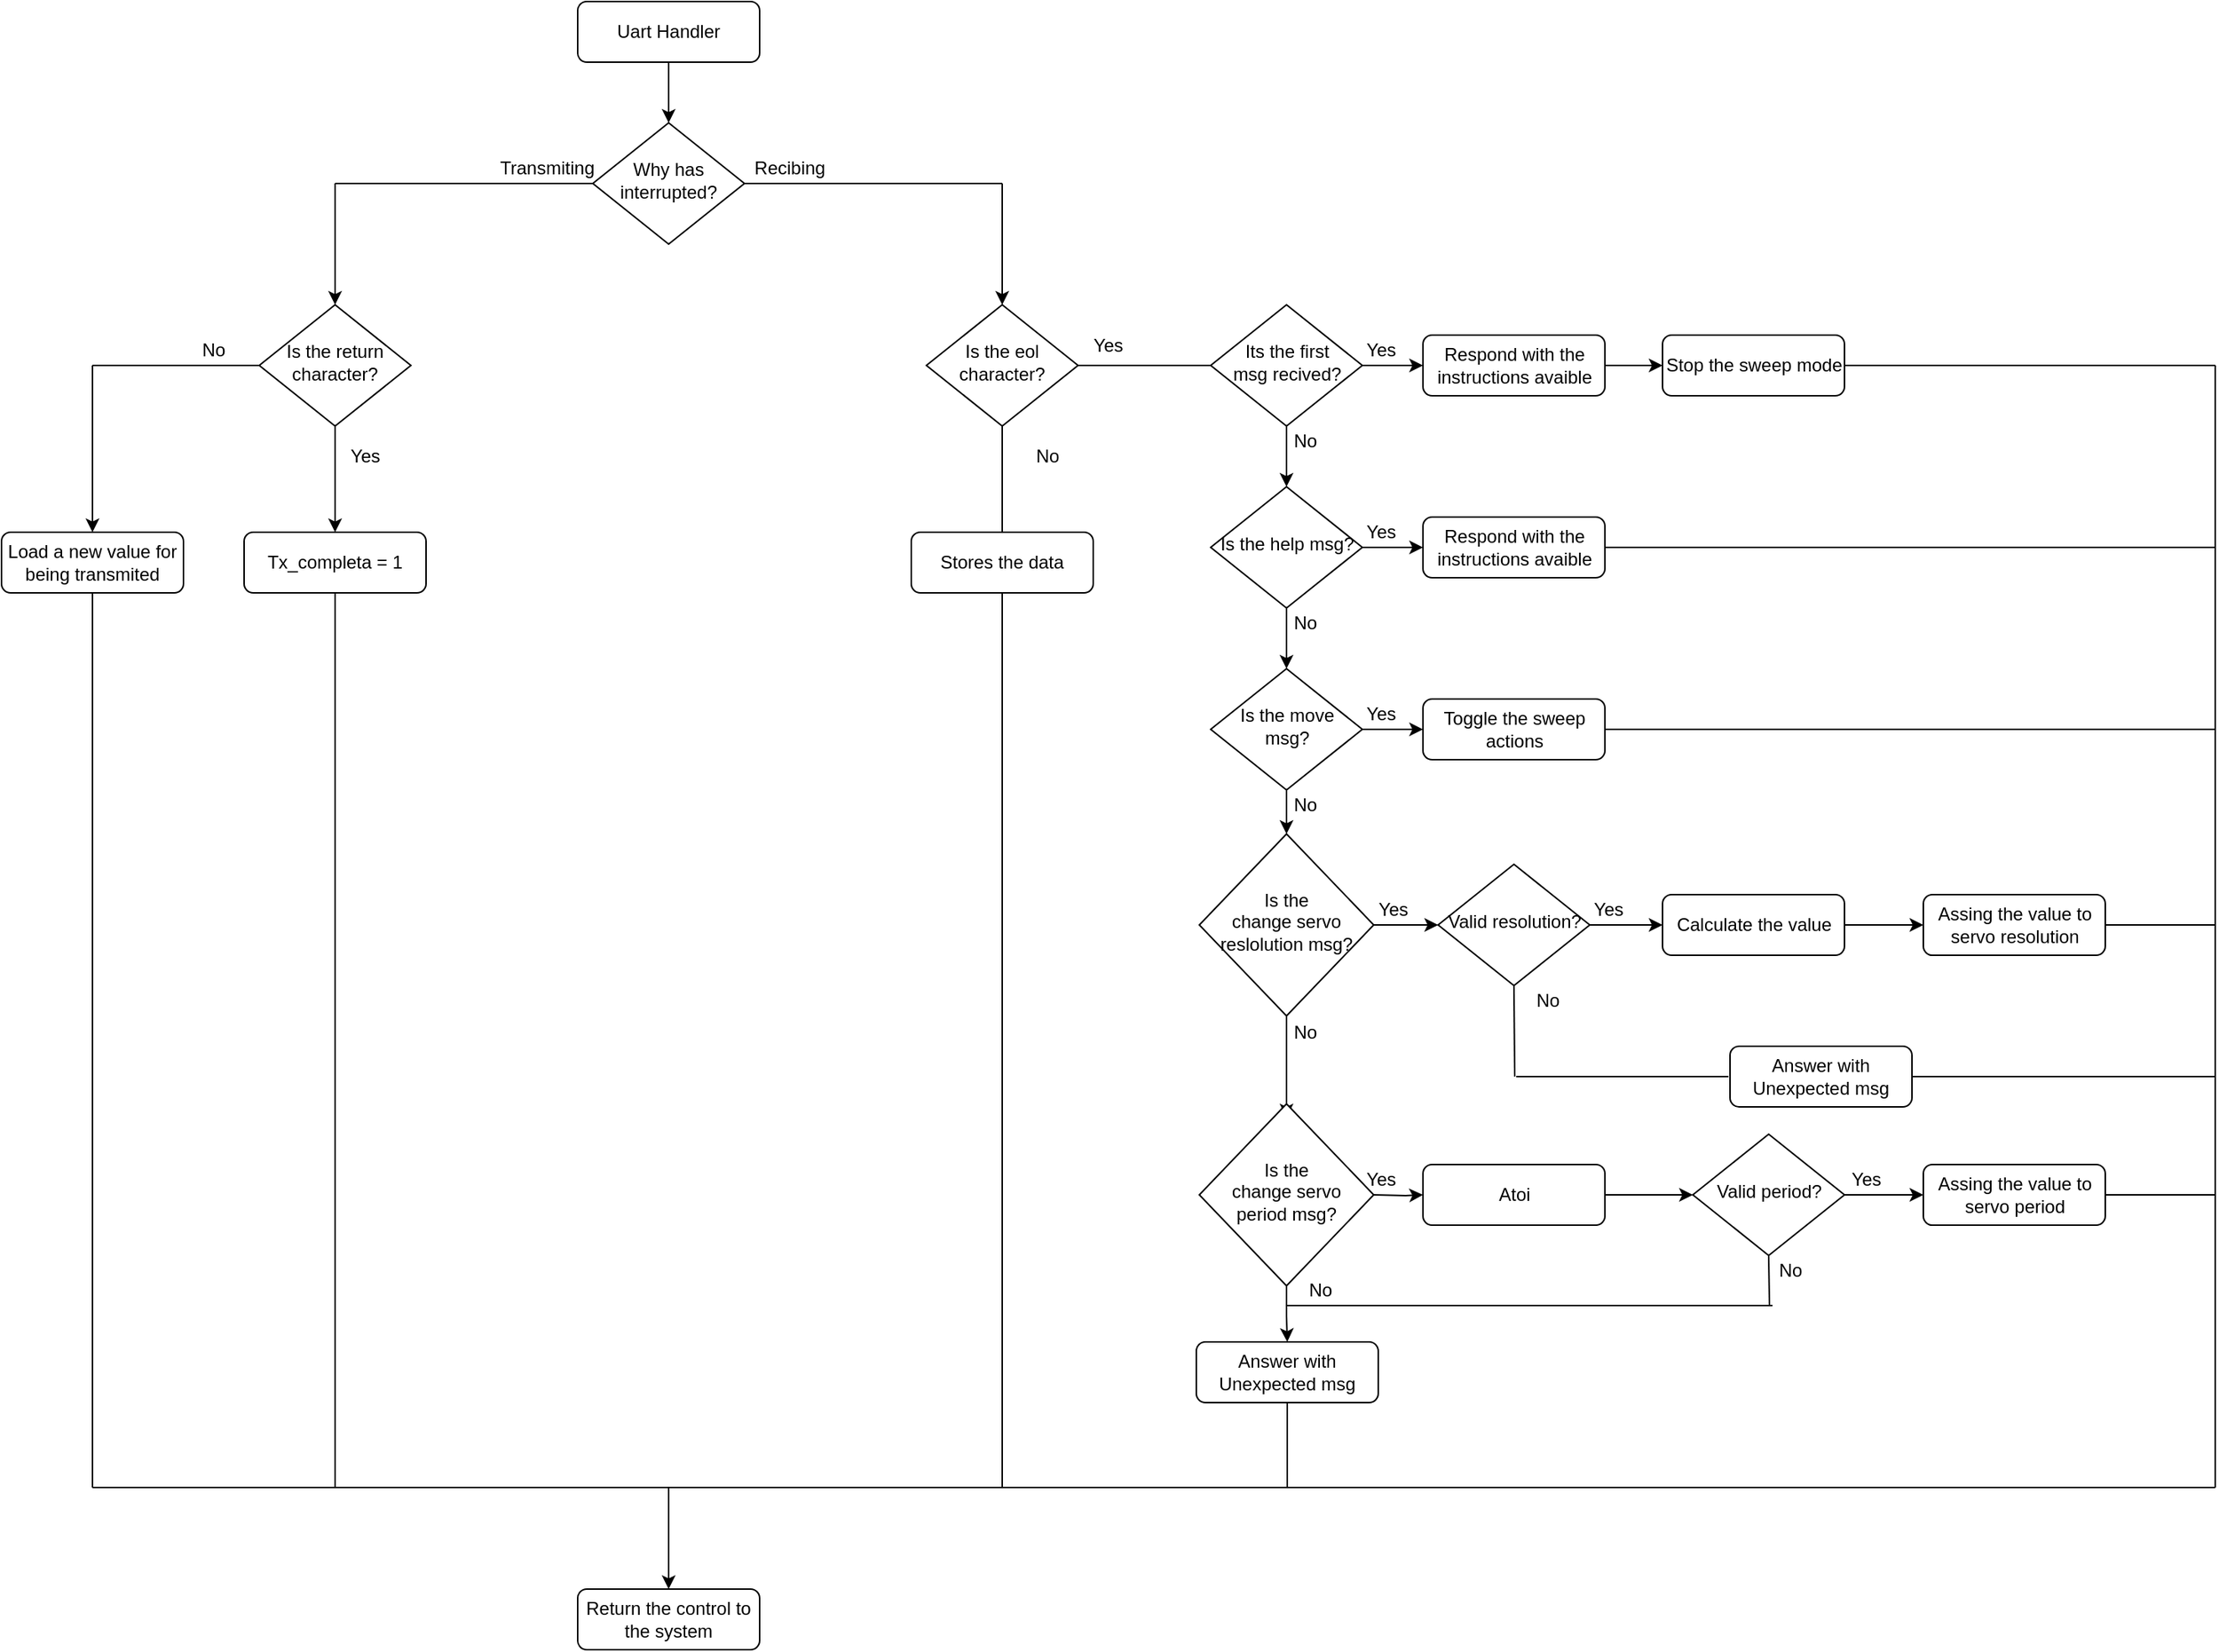 <mxfile version="14.2.4" type="device"><diagram id="C5RBs43oDa-KdzZeNtuy" name="Page-1"><mxGraphModel dx="813" dy="414" grid="1" gridSize="10" guides="1" tooltips="1" connect="1" arrows="1" fold="1" page="1" pageScale="1" pageWidth="2336" pageHeight="1654" math="0" shadow="0"><root><mxCell id="WIyWlLk6GJQsqaUBKTNV-0"/><mxCell id="WIyWlLk6GJQsqaUBKTNV-1" parent="WIyWlLk6GJQsqaUBKTNV-0"/><mxCell id="WIyWlLk6GJQsqaUBKTNV-3" value="Uart Handler" style="rounded=1;whiteSpace=wrap;html=1;fontSize=12;glass=0;strokeWidth=1;shadow=0;" parent="WIyWlLk6GJQsqaUBKTNV-1" vertex="1"><mxGeometry x="440" y="60" width="120" height="40" as="geometry"/></mxCell><mxCell id="WIyWlLk6GJQsqaUBKTNV-6" value="Why has interrupted?" style="rhombus;whiteSpace=wrap;html=1;shadow=0;fontFamily=Helvetica;fontSize=12;align=center;strokeWidth=1;spacing=6;spacingTop=-4;" parent="WIyWlLk6GJQsqaUBKTNV-1" vertex="1"><mxGeometry x="450" y="140" width="100" height="80" as="geometry"/></mxCell><mxCell id="EIDUjBWxbLbMhT6S48pB-0" value="" style="endArrow=classic;html=1;exitX=0.5;exitY=1;exitDx=0;exitDy=0;" edge="1" parent="WIyWlLk6GJQsqaUBKTNV-1" source="WIyWlLk6GJQsqaUBKTNV-3" target="WIyWlLk6GJQsqaUBKTNV-6"><mxGeometry width="50" height="50" relative="1" as="geometry"><mxPoint x="590" y="300" as="sourcePoint"/><mxPoint x="640" y="250" as="targetPoint"/></mxGeometry></mxCell><mxCell id="EIDUjBWxbLbMhT6S48pB-1" value="" style="endArrow=classic;html=1;" edge="1" parent="WIyWlLk6GJQsqaUBKTNV-1" target="EIDUjBWxbLbMhT6S48pB-3"><mxGeometry width="50" height="50" relative="1" as="geometry"><mxPoint x="280" y="180" as="sourcePoint"/><mxPoint x="520" y="390" as="targetPoint"/></mxGeometry></mxCell><mxCell id="EIDUjBWxbLbMhT6S48pB-2" value="" style="endArrow=none;html=1;entryX=0;entryY=0.5;entryDx=0;entryDy=0;" edge="1" parent="WIyWlLk6GJQsqaUBKTNV-1" target="WIyWlLk6GJQsqaUBKTNV-6"><mxGeometry width="50" height="50" relative="1" as="geometry"><mxPoint x="280" y="180" as="sourcePoint"/><mxPoint x="350" y="190" as="targetPoint"/></mxGeometry></mxCell><mxCell id="EIDUjBWxbLbMhT6S48pB-3" value="Is the return character?" style="rhombus;whiteSpace=wrap;html=1;shadow=0;fontFamily=Helvetica;fontSize=12;align=center;strokeWidth=1;spacing=6;spacingTop=-4;" vertex="1" parent="WIyWlLk6GJQsqaUBKTNV-1"><mxGeometry x="230" y="260" width="100" height="80" as="geometry"/></mxCell><mxCell id="EIDUjBWxbLbMhT6S48pB-4" value="Is the eol character?" style="rhombus;whiteSpace=wrap;html=1;shadow=0;fontFamily=Helvetica;fontSize=12;align=center;strokeWidth=1;spacing=6;spacingTop=-4;" vertex="1" parent="WIyWlLk6GJQsqaUBKTNV-1"><mxGeometry x="670" y="260" width="100" height="80" as="geometry"/></mxCell><mxCell id="EIDUjBWxbLbMhT6S48pB-5" value="" style="endArrow=none;html=1;exitX=1;exitY=0.5;exitDx=0;exitDy=0;" edge="1" parent="WIyWlLk6GJQsqaUBKTNV-1" source="WIyWlLk6GJQsqaUBKTNV-6"><mxGeometry width="50" height="50" relative="1" as="geometry"><mxPoint x="540" y="260" as="sourcePoint"/><mxPoint x="720" y="180" as="targetPoint"/></mxGeometry></mxCell><mxCell id="EIDUjBWxbLbMhT6S48pB-6" value="" style="endArrow=classic;html=1;entryX=0.5;entryY=0;entryDx=0;entryDy=0;" edge="1" parent="WIyWlLk6GJQsqaUBKTNV-1" target="EIDUjBWxbLbMhT6S48pB-4"><mxGeometry width="50" height="50" relative="1" as="geometry"><mxPoint x="720" y="180" as="sourcePoint"/><mxPoint x="650" y="310" as="targetPoint"/></mxGeometry></mxCell><mxCell id="EIDUjBWxbLbMhT6S48pB-8" value="" style="endArrow=none;html=1;exitX=1;exitY=0.5;exitDx=0;exitDy=0;" edge="1" parent="WIyWlLk6GJQsqaUBKTNV-1" source="EIDUjBWxbLbMhT6S48pB-4"><mxGeometry width="50" height="50" relative="1" as="geometry"><mxPoint x="870" y="330" as="sourcePoint"/><mxPoint x="860" y="300" as="targetPoint"/></mxGeometry></mxCell><mxCell id="EIDUjBWxbLbMhT6S48pB-10" value="Tx_completa = 1" style="rounded=1;whiteSpace=wrap;html=1;fontSize=12;glass=0;strokeWidth=1;shadow=0;" vertex="1" parent="WIyWlLk6GJQsqaUBKTNV-1"><mxGeometry x="220" y="410" width="120" height="40" as="geometry"/></mxCell><mxCell id="EIDUjBWxbLbMhT6S48pB-11" value="" style="endArrow=classic;html=1;exitX=0.5;exitY=1;exitDx=0;exitDy=0;entryX=0.5;entryY=0;entryDx=0;entryDy=0;" edge="1" parent="WIyWlLk6GJQsqaUBKTNV-1" source="EIDUjBWxbLbMhT6S48pB-3" target="EIDUjBWxbLbMhT6S48pB-10"><mxGeometry width="50" height="50" relative="1" as="geometry"><mxPoint x="440" y="480" as="sourcePoint"/><mxPoint x="490" y="430" as="targetPoint"/></mxGeometry></mxCell><mxCell id="EIDUjBWxbLbMhT6S48pB-12" value="" style="endArrow=none;html=1;entryX=0;entryY=0.5;entryDx=0;entryDy=0;" edge="1" parent="WIyWlLk6GJQsqaUBKTNV-1" target="EIDUjBWxbLbMhT6S48pB-3"><mxGeometry width="50" height="50" relative="1" as="geometry"><mxPoint x="120" y="300" as="sourcePoint"/><mxPoint x="180" y="290" as="targetPoint"/></mxGeometry></mxCell><mxCell id="EIDUjBWxbLbMhT6S48pB-13" value="Load a new value for being transmited" style="rounded=1;whiteSpace=wrap;html=1;fontSize=12;glass=0;strokeWidth=1;shadow=0;" vertex="1" parent="WIyWlLk6GJQsqaUBKTNV-1"><mxGeometry x="60" y="410" width="120" height="40" as="geometry"/></mxCell><mxCell id="EIDUjBWxbLbMhT6S48pB-14" value="" style="endArrow=none;html=1;entryX=0.5;entryY=1;entryDx=0;entryDy=0;" edge="1" parent="WIyWlLk6GJQsqaUBKTNV-1" target="EIDUjBWxbLbMhT6S48pB-4"><mxGeometry width="50" height="50" relative="1" as="geometry"><mxPoint x="720" y="410" as="sourcePoint"/><mxPoint x="740" y="370" as="targetPoint"/></mxGeometry></mxCell><mxCell id="EIDUjBWxbLbMhT6S48pB-15" value="" style="endArrow=classic;html=1;entryX=0.5;entryY=0;entryDx=0;entryDy=0;" edge="1" parent="WIyWlLk6GJQsqaUBKTNV-1" target="EIDUjBWxbLbMhT6S48pB-13"><mxGeometry width="50" height="50" relative="1" as="geometry"><mxPoint x="120" y="300" as="sourcePoint"/><mxPoint x="180" y="330" as="targetPoint"/></mxGeometry></mxCell><mxCell id="EIDUjBWxbLbMhT6S48pB-16" value="Stores the data" style="rounded=1;whiteSpace=wrap;html=1;fontSize=12;glass=0;strokeWidth=1;shadow=0;" vertex="1" parent="WIyWlLk6GJQsqaUBKTNV-1"><mxGeometry x="660" y="410" width="120" height="40" as="geometry"/></mxCell><mxCell id="EIDUjBWxbLbMhT6S48pB-31" value="" style="edgeStyle=orthogonalEdgeStyle;rounded=0;orthogonalLoop=1;jettySize=auto;html=1;" edge="1" parent="WIyWlLk6GJQsqaUBKTNV-1" source="EIDUjBWxbLbMhT6S48pB-19" target="EIDUjBWxbLbMhT6S48pB-21"><mxGeometry relative="1" as="geometry"/></mxCell><mxCell id="EIDUjBWxbLbMhT6S48pB-32" value="" style="edgeStyle=orthogonalEdgeStyle;rounded=0;orthogonalLoop=1;jettySize=auto;html=1;" edge="1" parent="WIyWlLk6GJQsqaUBKTNV-1" source="EIDUjBWxbLbMhT6S48pB-19" target="EIDUjBWxbLbMhT6S48pB-22"><mxGeometry relative="1" as="geometry"/></mxCell><mxCell id="EIDUjBWxbLbMhT6S48pB-19" value="Its the first &lt;br&gt;msg recived?" style="rhombus;whiteSpace=wrap;html=1;shadow=0;fontFamily=Helvetica;fontSize=12;align=center;strokeWidth=1;spacing=6;spacingTop=-4;" vertex="1" parent="WIyWlLk6GJQsqaUBKTNV-1"><mxGeometry x="857.5" y="260" width="100" height="80" as="geometry"/></mxCell><mxCell id="EIDUjBWxbLbMhT6S48pB-39" value="" style="edgeStyle=orthogonalEdgeStyle;rounded=0;orthogonalLoop=1;jettySize=auto;html=1;" edge="1" parent="WIyWlLk6GJQsqaUBKTNV-1" source="EIDUjBWxbLbMhT6S48pB-21" target="EIDUjBWxbLbMhT6S48pB-38"><mxGeometry relative="1" as="geometry"/></mxCell><mxCell id="EIDUjBWxbLbMhT6S48pB-21" value="Respond with the instructions avaible" style="rounded=1;whiteSpace=wrap;html=1;fontSize=12;glass=0;strokeWidth=1;shadow=0;" vertex="1" parent="WIyWlLk6GJQsqaUBKTNV-1"><mxGeometry x="997.5" y="280" width="120" height="40" as="geometry"/></mxCell><mxCell id="EIDUjBWxbLbMhT6S48pB-33" value="" style="edgeStyle=orthogonalEdgeStyle;rounded=0;orthogonalLoop=1;jettySize=auto;html=1;" edge="1" parent="WIyWlLk6GJQsqaUBKTNV-1" source="EIDUjBWxbLbMhT6S48pB-22"><mxGeometry relative="1" as="geometry"><mxPoint x="907.5" y="500" as="targetPoint"/></mxGeometry></mxCell><mxCell id="EIDUjBWxbLbMhT6S48pB-41" value="" style="edgeStyle=orthogonalEdgeStyle;rounded=0;orthogonalLoop=1;jettySize=auto;html=1;" edge="1" parent="WIyWlLk6GJQsqaUBKTNV-1" source="EIDUjBWxbLbMhT6S48pB-22" target="EIDUjBWxbLbMhT6S48pB-40"><mxGeometry relative="1" as="geometry"/></mxCell><mxCell id="EIDUjBWxbLbMhT6S48pB-22" value="Is the help msg?" style="rhombus;whiteSpace=wrap;html=1;shadow=0;fontFamily=Helvetica;fontSize=12;align=center;strokeWidth=1;spacing=6;spacingTop=-4;" vertex="1" parent="WIyWlLk6GJQsqaUBKTNV-1"><mxGeometry x="857.5" y="380" width="100" height="80" as="geometry"/></mxCell><mxCell id="EIDUjBWxbLbMhT6S48pB-35" value="" style="edgeStyle=orthogonalEdgeStyle;rounded=0;orthogonalLoop=1;jettySize=auto;html=1;" edge="1" parent="WIyWlLk6GJQsqaUBKTNV-1" source="EIDUjBWxbLbMhT6S48pB-25" target="EIDUjBWxbLbMhT6S48pB-26"><mxGeometry relative="1" as="geometry"/></mxCell><mxCell id="EIDUjBWxbLbMhT6S48pB-43" value="" style="edgeStyle=orthogonalEdgeStyle;rounded=0;orthogonalLoop=1;jettySize=auto;html=1;" edge="1" parent="WIyWlLk6GJQsqaUBKTNV-1" source="EIDUjBWxbLbMhT6S48pB-25" target="EIDUjBWxbLbMhT6S48pB-42"><mxGeometry relative="1" as="geometry"/></mxCell><mxCell id="EIDUjBWxbLbMhT6S48pB-25" value="Is the move msg?" style="rhombus;whiteSpace=wrap;html=1;shadow=0;fontFamily=Helvetica;fontSize=12;align=center;strokeWidth=1;spacing=6;spacingTop=-4;" vertex="1" parent="WIyWlLk6GJQsqaUBKTNV-1"><mxGeometry x="857.5" y="500" width="100" height="80" as="geometry"/></mxCell><mxCell id="EIDUjBWxbLbMhT6S48pB-36" value="" style="edgeStyle=orthogonalEdgeStyle;rounded=0;orthogonalLoop=1;jettySize=auto;html=1;" edge="1" parent="WIyWlLk6GJQsqaUBKTNV-1" source="EIDUjBWxbLbMhT6S48pB-26"><mxGeometry relative="1" as="geometry"><mxPoint x="907.5" y="796" as="targetPoint"/></mxGeometry></mxCell><mxCell id="EIDUjBWxbLbMhT6S48pB-50" value="" style="edgeStyle=orthogonalEdgeStyle;rounded=0;orthogonalLoop=1;jettySize=auto;html=1;" edge="1" parent="WIyWlLk6GJQsqaUBKTNV-1" source="EIDUjBWxbLbMhT6S48pB-26" target="EIDUjBWxbLbMhT6S48pB-46"><mxGeometry relative="1" as="geometry"/></mxCell><mxCell id="EIDUjBWxbLbMhT6S48pB-26" value="Is the &lt;br&gt;change servo reslolution msg?" style="rhombus;whiteSpace=wrap;html=1;shadow=0;fontFamily=Helvetica;fontSize=12;align=center;strokeWidth=1;spacing=6;spacingTop=-4;" vertex="1" parent="WIyWlLk6GJQsqaUBKTNV-1"><mxGeometry x="850" y="609" width="115" height="120" as="geometry"/></mxCell><mxCell id="EIDUjBWxbLbMhT6S48pB-55" value="" style="edgeStyle=orthogonalEdgeStyle;rounded=0;orthogonalLoop=1;jettySize=auto;html=1;" edge="1" parent="WIyWlLk6GJQsqaUBKTNV-1" target="EIDUjBWxbLbMhT6S48pB-49"><mxGeometry relative="1" as="geometry"><mxPoint x="965" y="847" as="sourcePoint"/></mxGeometry></mxCell><mxCell id="EIDUjBWxbLbMhT6S48pB-75" value="" style="edgeStyle=orthogonalEdgeStyle;rounded=0;orthogonalLoop=1;jettySize=auto;html=1;" edge="1" parent="WIyWlLk6GJQsqaUBKTNV-1" source="EIDUjBWxbLbMhT6S48pB-27" target="EIDUjBWxbLbMhT6S48pB-64"><mxGeometry relative="1" as="geometry"/></mxCell><mxCell id="EIDUjBWxbLbMhT6S48pB-27" value="Is the &lt;br&gt;change servo period msg?" style="rhombus;whiteSpace=wrap;html=1;shadow=0;fontFamily=Helvetica;fontSize=12;align=center;strokeWidth=1;spacing=6;spacingTop=-4;" vertex="1" parent="WIyWlLk6GJQsqaUBKTNV-1"><mxGeometry x="850" y="787" width="115" height="120" as="geometry"/></mxCell><mxCell id="EIDUjBWxbLbMhT6S48pB-38" value="Stop the sweep mode" style="rounded=1;whiteSpace=wrap;html=1;fontSize=12;glass=0;strokeWidth=1;shadow=0;" vertex="1" parent="WIyWlLk6GJQsqaUBKTNV-1"><mxGeometry x="1155.5" y="280" width="120" height="40" as="geometry"/></mxCell><mxCell id="EIDUjBWxbLbMhT6S48pB-40" value="Respond with the instructions avaible" style="rounded=1;whiteSpace=wrap;html=1;fontSize=12;glass=0;strokeWidth=1;shadow=0;" vertex="1" parent="WIyWlLk6GJQsqaUBKTNV-1"><mxGeometry x="997.5" y="400" width="120" height="40" as="geometry"/></mxCell><mxCell id="EIDUjBWxbLbMhT6S48pB-42" value="Toggle the sweep actions" style="rounded=1;whiteSpace=wrap;html=1;fontSize=12;glass=0;strokeWidth=1;shadow=0;" vertex="1" parent="WIyWlLk6GJQsqaUBKTNV-1"><mxGeometry x="997.5" y="520" width="120" height="40" as="geometry"/></mxCell><mxCell id="EIDUjBWxbLbMhT6S48pB-51" value="" style="edgeStyle=orthogonalEdgeStyle;rounded=0;orthogonalLoop=1;jettySize=auto;html=1;" edge="1" parent="WIyWlLk6GJQsqaUBKTNV-1" source="EIDUjBWxbLbMhT6S48pB-46" target="EIDUjBWxbLbMhT6S48pB-48"><mxGeometry relative="1" as="geometry"/></mxCell><mxCell id="EIDUjBWxbLbMhT6S48pB-46" value="Valid resolution?" style="rhombus;whiteSpace=wrap;html=1;shadow=0;fontFamily=Helvetica;fontSize=12;align=center;strokeWidth=1;spacing=6;spacingTop=-4;" vertex="1" parent="WIyWlLk6GJQsqaUBKTNV-1"><mxGeometry x="1007.5" y="629" width="100" height="80" as="geometry"/></mxCell><mxCell id="EIDUjBWxbLbMhT6S48pB-54" value="" style="edgeStyle=orthogonalEdgeStyle;rounded=0;orthogonalLoop=1;jettySize=auto;html=1;" edge="1" parent="WIyWlLk6GJQsqaUBKTNV-1" source="EIDUjBWxbLbMhT6S48pB-47" target="EIDUjBWxbLbMhT6S48pB-53"><mxGeometry relative="1" as="geometry"/></mxCell><mxCell id="EIDUjBWxbLbMhT6S48pB-47" value="Valid period?" style="rhombus;whiteSpace=wrap;html=1;shadow=0;fontFamily=Helvetica;fontSize=12;align=center;strokeWidth=1;spacing=6;spacingTop=-4;" vertex="1" parent="WIyWlLk6GJQsqaUBKTNV-1"><mxGeometry x="1175.5" y="807" width="100" height="80" as="geometry"/></mxCell><mxCell id="EIDUjBWxbLbMhT6S48pB-61" value="" style="edgeStyle=orthogonalEdgeStyle;rounded=0;orthogonalLoop=1;jettySize=auto;html=1;" edge="1" parent="WIyWlLk6GJQsqaUBKTNV-1" source="EIDUjBWxbLbMhT6S48pB-48" target="EIDUjBWxbLbMhT6S48pB-60"><mxGeometry relative="1" as="geometry"/></mxCell><mxCell id="EIDUjBWxbLbMhT6S48pB-48" value="Calculate the value" style="rounded=1;whiteSpace=wrap;html=1;fontSize=12;glass=0;strokeWidth=1;shadow=0;" vertex="1" parent="WIyWlLk6GJQsqaUBKTNV-1"><mxGeometry x="1155.5" y="649" width="120" height="40" as="geometry"/></mxCell><mxCell id="EIDUjBWxbLbMhT6S48pB-52" value="" style="edgeStyle=orthogonalEdgeStyle;rounded=0;orthogonalLoop=1;jettySize=auto;html=1;" edge="1" parent="WIyWlLk6GJQsqaUBKTNV-1" source="EIDUjBWxbLbMhT6S48pB-49" target="EIDUjBWxbLbMhT6S48pB-47"><mxGeometry relative="1" as="geometry"/></mxCell><mxCell id="EIDUjBWxbLbMhT6S48pB-49" value="Atoi" style="rounded=1;whiteSpace=wrap;html=1;fontSize=12;glass=0;strokeWidth=1;shadow=0;" vertex="1" parent="WIyWlLk6GJQsqaUBKTNV-1"><mxGeometry x="997.5" y="827" width="120" height="40" as="geometry"/></mxCell><mxCell id="EIDUjBWxbLbMhT6S48pB-53" value="Assing the value to servo period" style="rounded=1;whiteSpace=wrap;html=1;fontSize=12;glass=0;strokeWidth=1;shadow=0;" vertex="1" parent="WIyWlLk6GJQsqaUBKTNV-1"><mxGeometry x="1327.5" y="827" width="120" height="40" as="geometry"/></mxCell><mxCell id="EIDUjBWxbLbMhT6S48pB-56" value="" style="endArrow=none;html=1;" edge="1" parent="WIyWlLk6GJQsqaUBKTNV-1"><mxGeometry width="50" height="50" relative="1" as="geometry"><mxPoint x="1520" y="1040" as="sourcePoint"/><mxPoint x="1520" y="300" as="targetPoint"/></mxGeometry></mxCell><mxCell id="EIDUjBWxbLbMhT6S48pB-57" value="" style="endArrow=none;html=1;exitX=1;exitY=0.5;exitDx=0;exitDy=0;" edge="1" parent="WIyWlLk6GJQsqaUBKTNV-1" source="EIDUjBWxbLbMhT6S48pB-38"><mxGeometry width="50" height="50" relative="1" as="geometry"><mxPoint x="1300" y="390" as="sourcePoint"/><mxPoint x="1520" y="300" as="targetPoint"/></mxGeometry></mxCell><mxCell id="EIDUjBWxbLbMhT6S48pB-58" value="" style="endArrow=none;html=1;exitX=1;exitY=0.5;exitDx=0;exitDy=0;" edge="1" parent="WIyWlLk6GJQsqaUBKTNV-1" source="EIDUjBWxbLbMhT6S48pB-40"><mxGeometry width="50" height="50" relative="1" as="geometry"><mxPoint x="1190" y="450" as="sourcePoint"/><mxPoint x="1520" y="420" as="targetPoint"/></mxGeometry></mxCell><mxCell id="EIDUjBWxbLbMhT6S48pB-59" value="" style="endArrow=none;html=1;exitX=1;exitY=0.5;exitDx=0;exitDy=0;" edge="1" parent="WIyWlLk6GJQsqaUBKTNV-1" source="EIDUjBWxbLbMhT6S48pB-42"><mxGeometry width="50" height="50" relative="1" as="geometry"><mxPoint x="1340" y="580" as="sourcePoint"/><mxPoint x="1520" y="540" as="targetPoint"/></mxGeometry></mxCell><mxCell id="EIDUjBWxbLbMhT6S48pB-60" value="Assing the value to servo resolution" style="rounded=1;whiteSpace=wrap;html=1;fontSize=12;glass=0;strokeWidth=1;shadow=0;" vertex="1" parent="WIyWlLk6GJQsqaUBKTNV-1"><mxGeometry x="1327.5" y="649" width="120" height="40" as="geometry"/></mxCell><mxCell id="EIDUjBWxbLbMhT6S48pB-62" value="" style="endArrow=none;html=1;entryX=1;entryY=0.5;entryDx=0;entryDy=0;" edge="1" parent="WIyWlLk6GJQsqaUBKTNV-1" target="EIDUjBWxbLbMhT6S48pB-60"><mxGeometry width="50" height="50" relative="1" as="geometry"><mxPoint x="1520" y="669" as="sourcePoint"/><mxPoint x="1360" y="700" as="targetPoint"/></mxGeometry></mxCell><mxCell id="EIDUjBWxbLbMhT6S48pB-63" value="" style="endArrow=none;html=1;exitX=1;exitY=0.5;exitDx=0;exitDy=0;" edge="1" parent="WIyWlLk6GJQsqaUBKTNV-1" source="EIDUjBWxbLbMhT6S48pB-53"><mxGeometry width="50" height="50" relative="1" as="geometry"><mxPoint x="1520" y="867" as="sourcePoint"/><mxPoint x="1520" y="847" as="targetPoint"/></mxGeometry></mxCell><mxCell id="EIDUjBWxbLbMhT6S48pB-64" value="Answer with Unexpected msg" style="rounded=1;whiteSpace=wrap;html=1;fontSize=12;glass=0;strokeWidth=1;shadow=0;" vertex="1" parent="WIyWlLk6GJQsqaUBKTNV-1"><mxGeometry x="848" y="944" width="120" height="40" as="geometry"/></mxCell><mxCell id="EIDUjBWxbLbMhT6S48pB-65" value="" style="endArrow=none;html=1;" edge="1" parent="WIyWlLk6GJQsqaUBKTNV-1"><mxGeometry width="50" height="50" relative="1" as="geometry"><mxPoint x="120" y="1040" as="sourcePoint"/><mxPoint x="1520" y="1040" as="targetPoint"/></mxGeometry></mxCell><mxCell id="EIDUjBWxbLbMhT6S48pB-66" value="" style="endArrow=none;html=1;entryX=0.5;entryY=1;entryDx=0;entryDy=0;" edge="1" parent="WIyWlLk6GJQsqaUBKTNV-1" target="EIDUjBWxbLbMhT6S48pB-13"><mxGeometry width="50" height="50" relative="1" as="geometry"><mxPoint x="120" y="1040" as="sourcePoint"/><mxPoint x="110" y="710" as="targetPoint"/></mxGeometry></mxCell><mxCell id="EIDUjBWxbLbMhT6S48pB-67" value="" style="endArrow=none;html=1;entryX=0.5;entryY=1;entryDx=0;entryDy=0;" edge="1" parent="WIyWlLk6GJQsqaUBKTNV-1" target="EIDUjBWxbLbMhT6S48pB-10"><mxGeometry width="50" height="50" relative="1" as="geometry"><mxPoint x="280" y="1040" as="sourcePoint"/><mxPoint x="270" y="640" as="targetPoint"/></mxGeometry></mxCell><mxCell id="EIDUjBWxbLbMhT6S48pB-68" value="" style="endArrow=none;html=1;entryX=0.5;entryY=1;entryDx=0;entryDy=0;" edge="1" parent="WIyWlLk6GJQsqaUBKTNV-1" target="EIDUjBWxbLbMhT6S48pB-16"><mxGeometry width="50" height="50" relative="1" as="geometry"><mxPoint x="720" y="1040" as="sourcePoint"/><mxPoint x="840" y="790" as="targetPoint"/></mxGeometry></mxCell><mxCell id="EIDUjBWxbLbMhT6S48pB-69" value="" style="endArrow=none;html=1;entryX=0.5;entryY=1;entryDx=0;entryDy=0;" edge="1" parent="WIyWlLk6GJQsqaUBKTNV-1" target="EIDUjBWxbLbMhT6S48pB-64"><mxGeometry width="50" height="50" relative="1" as="geometry"><mxPoint x="908" y="1040" as="sourcePoint"/><mxPoint x="1030.5" y="1014" as="targetPoint"/></mxGeometry></mxCell><mxCell id="EIDUjBWxbLbMhT6S48pB-70" value="" style="endArrow=none;html=1;entryX=0.5;entryY=1;entryDx=0;entryDy=0;" edge="1" parent="WIyWlLk6GJQsqaUBKTNV-1" target="EIDUjBWxbLbMhT6S48pB-46"><mxGeometry width="50" height="50" relative="1" as="geometry"><mxPoint x="1058" y="769" as="sourcePoint"/><mxPoint x="1050" y="749" as="targetPoint"/></mxGeometry></mxCell><mxCell id="EIDUjBWxbLbMhT6S48pB-71" value="" style="endArrow=none;html=1;entryX=0;entryY=0.5;entryDx=0;entryDy=0;" edge="1" parent="WIyWlLk6GJQsqaUBKTNV-1"><mxGeometry width="50" height="50" relative="1" as="geometry"><mxPoint x="1059" y="769" as="sourcePoint"/><mxPoint x="1199" y="769" as="targetPoint"/></mxGeometry></mxCell><mxCell id="EIDUjBWxbLbMhT6S48pB-72" value="" style="endArrow=none;html=1;entryX=0.5;entryY=1;entryDx=0;entryDy=0;" edge="1" parent="WIyWlLk6GJQsqaUBKTNV-1" target="EIDUjBWxbLbMhT6S48pB-47"><mxGeometry width="50" height="50" relative="1" as="geometry"><mxPoint x="1226" y="920" as="sourcePoint"/><mxPoint x="1230" y="957" as="targetPoint"/></mxGeometry></mxCell><mxCell id="EIDUjBWxbLbMhT6S48pB-73" value="Answer with Unexpected msg" style="rounded=1;whiteSpace=wrap;html=1;fontSize=12;glass=0;strokeWidth=1;shadow=0;" vertex="1" parent="WIyWlLk6GJQsqaUBKTNV-1"><mxGeometry x="1200" y="749" width="120" height="40" as="geometry"/></mxCell><mxCell id="EIDUjBWxbLbMhT6S48pB-76" value="" style="endArrow=none;html=1;" edge="1" parent="WIyWlLk6GJQsqaUBKTNV-1"><mxGeometry width="50" height="50" relative="1" as="geometry"><mxPoint x="908" y="920" as="sourcePoint"/><mxPoint x="1228" y="920" as="targetPoint"/></mxGeometry></mxCell><mxCell id="EIDUjBWxbLbMhT6S48pB-77" value="" style="endArrow=none;html=1;exitX=1;exitY=0.5;exitDx=0;exitDy=0;" edge="1" parent="WIyWlLk6GJQsqaUBKTNV-1" source="EIDUjBWxbLbMhT6S48pB-73"><mxGeometry width="50" height="50" relative="1" as="geometry"><mxPoint x="1370" y="810" as="sourcePoint"/><mxPoint x="1520" y="769" as="targetPoint"/></mxGeometry></mxCell><mxCell id="EIDUjBWxbLbMhT6S48pB-78" value="Yes" style="text;html=1;strokeColor=none;fillColor=none;align=center;verticalAlign=middle;whiteSpace=wrap;rounded=0;" vertex="1" parent="WIyWlLk6GJQsqaUBKTNV-1"><mxGeometry x="280" y="350" width="40" height="20" as="geometry"/></mxCell><mxCell id="EIDUjBWxbLbMhT6S48pB-79" value="No" style="text;html=1;strokeColor=none;fillColor=none;align=center;verticalAlign=middle;whiteSpace=wrap;rounded=0;" vertex="1" parent="WIyWlLk6GJQsqaUBKTNV-1"><mxGeometry x="180" y="280" width="40" height="20" as="geometry"/></mxCell><mxCell id="EIDUjBWxbLbMhT6S48pB-80" value="Transmiting" style="text;html=1;strokeColor=none;fillColor=none;align=center;verticalAlign=middle;whiteSpace=wrap;rounded=0;" vertex="1" parent="WIyWlLk6GJQsqaUBKTNV-1"><mxGeometry x="400" y="160" width="40" height="20" as="geometry"/></mxCell><mxCell id="EIDUjBWxbLbMhT6S48pB-81" value="Recibing" style="text;html=1;strokeColor=none;fillColor=none;align=center;verticalAlign=middle;whiteSpace=wrap;rounded=0;" vertex="1" parent="WIyWlLk6GJQsqaUBKTNV-1"><mxGeometry x="560" y="160" width="40" height="20" as="geometry"/></mxCell><mxCell id="EIDUjBWxbLbMhT6S48pB-82" value="Yes" style="text;html=1;strokeColor=none;fillColor=none;align=center;verticalAlign=middle;whiteSpace=wrap;rounded=0;" vertex="1" parent="WIyWlLk6GJQsqaUBKTNV-1"><mxGeometry x="770" y="277" width="40" height="20" as="geometry"/></mxCell><mxCell id="EIDUjBWxbLbMhT6S48pB-83" value="No" style="text;html=1;strokeColor=none;fillColor=none;align=center;verticalAlign=middle;whiteSpace=wrap;rounded=0;" vertex="1" parent="WIyWlLk6GJQsqaUBKTNV-1"><mxGeometry x="730" y="350" width="40" height="20" as="geometry"/></mxCell><mxCell id="EIDUjBWxbLbMhT6S48pB-84" value="Yes" style="text;html=1;strokeColor=none;fillColor=none;align=center;verticalAlign=middle;whiteSpace=wrap;rounded=0;" vertex="1" parent="WIyWlLk6GJQsqaUBKTNV-1"><mxGeometry x="950" y="280" width="40" height="20" as="geometry"/></mxCell><mxCell id="EIDUjBWxbLbMhT6S48pB-85" value="Yes" style="text;html=1;strokeColor=none;fillColor=none;align=center;verticalAlign=middle;whiteSpace=wrap;rounded=0;" vertex="1" parent="WIyWlLk6GJQsqaUBKTNV-1"><mxGeometry x="950" y="400" width="40" height="20" as="geometry"/></mxCell><mxCell id="EIDUjBWxbLbMhT6S48pB-86" value="Yes" style="text;html=1;strokeColor=none;fillColor=none;align=center;verticalAlign=middle;whiteSpace=wrap;rounded=0;" vertex="1" parent="WIyWlLk6GJQsqaUBKTNV-1"><mxGeometry x="950" y="520" width="40" height="20" as="geometry"/></mxCell><mxCell id="EIDUjBWxbLbMhT6S48pB-87" value="Yes" style="text;html=1;strokeColor=none;fillColor=none;align=center;verticalAlign=middle;whiteSpace=wrap;rounded=0;" vertex="1" parent="WIyWlLk6GJQsqaUBKTNV-1"><mxGeometry x="957.5" y="649" width="40" height="20" as="geometry"/></mxCell><mxCell id="EIDUjBWxbLbMhT6S48pB-88" value="Yes" style="text;html=1;strokeColor=none;fillColor=none;align=center;verticalAlign=middle;whiteSpace=wrap;rounded=0;" vertex="1" parent="WIyWlLk6GJQsqaUBKTNV-1"><mxGeometry x="1100" y="649" width="40" height="20" as="geometry"/></mxCell><mxCell id="EIDUjBWxbLbMhT6S48pB-89" value="Yes" style="text;html=1;strokeColor=none;fillColor=none;align=center;verticalAlign=middle;whiteSpace=wrap;rounded=0;" vertex="1" parent="WIyWlLk6GJQsqaUBKTNV-1"><mxGeometry x="950" y="827" width="40" height="20" as="geometry"/></mxCell><mxCell id="EIDUjBWxbLbMhT6S48pB-90" value="Yes" style="text;html=1;strokeColor=none;fillColor=none;align=center;verticalAlign=middle;whiteSpace=wrap;rounded=0;" vertex="1" parent="WIyWlLk6GJQsqaUBKTNV-1"><mxGeometry x="1270" y="827" width="40" height="20" as="geometry"/></mxCell><mxCell id="EIDUjBWxbLbMhT6S48pB-92" value="No" style="text;html=1;strokeColor=none;fillColor=none;align=center;verticalAlign=middle;whiteSpace=wrap;rounded=0;" vertex="1" parent="WIyWlLk6GJQsqaUBKTNV-1"><mxGeometry x="900" y="340" width="40" height="20" as="geometry"/></mxCell><mxCell id="EIDUjBWxbLbMhT6S48pB-93" value="No" style="text;html=1;strokeColor=none;fillColor=none;align=center;verticalAlign=middle;whiteSpace=wrap;rounded=0;" vertex="1" parent="WIyWlLk6GJQsqaUBKTNV-1"><mxGeometry x="900" y="460" width="40" height="20" as="geometry"/></mxCell><mxCell id="EIDUjBWxbLbMhT6S48pB-94" value="No" style="text;html=1;strokeColor=none;fillColor=none;align=center;verticalAlign=middle;whiteSpace=wrap;rounded=0;" vertex="1" parent="WIyWlLk6GJQsqaUBKTNV-1"><mxGeometry x="900" y="580" width="40" height="20" as="geometry"/></mxCell><mxCell id="EIDUjBWxbLbMhT6S48pB-95" value="No" style="text;html=1;strokeColor=none;fillColor=none;align=center;verticalAlign=middle;whiteSpace=wrap;rounded=0;" vertex="1" parent="WIyWlLk6GJQsqaUBKTNV-1"><mxGeometry x="1060" y="709" width="40" height="20" as="geometry"/></mxCell><mxCell id="EIDUjBWxbLbMhT6S48pB-97" value="No" style="text;html=1;strokeColor=none;fillColor=none;align=center;verticalAlign=middle;whiteSpace=wrap;rounded=0;" vertex="1" parent="WIyWlLk6GJQsqaUBKTNV-1"><mxGeometry x="900" y="730" width="40" height="20" as="geometry"/></mxCell><mxCell id="EIDUjBWxbLbMhT6S48pB-98" value="No" style="text;html=1;strokeColor=none;fillColor=none;align=center;verticalAlign=middle;whiteSpace=wrap;rounded=0;" vertex="1" parent="WIyWlLk6GJQsqaUBKTNV-1"><mxGeometry x="1220" y="887" width="40" height="20" as="geometry"/></mxCell><mxCell id="EIDUjBWxbLbMhT6S48pB-99" value="No" style="text;html=1;strokeColor=none;fillColor=none;align=center;verticalAlign=middle;whiteSpace=wrap;rounded=0;" vertex="1" parent="WIyWlLk6GJQsqaUBKTNV-1"><mxGeometry x="910" y="900" width="40" height="20" as="geometry"/></mxCell><mxCell id="EIDUjBWxbLbMhT6S48pB-101" value="Return the control to the system" style="rounded=1;whiteSpace=wrap;html=1;fontSize=12;glass=0;strokeWidth=1;shadow=0;" vertex="1" parent="WIyWlLk6GJQsqaUBKTNV-1"><mxGeometry x="440" y="1107" width="120" height="40" as="geometry"/></mxCell><mxCell id="EIDUjBWxbLbMhT6S48pB-102" value="" style="endArrow=classic;html=1;" edge="1" parent="WIyWlLk6GJQsqaUBKTNV-1" target="EIDUjBWxbLbMhT6S48pB-101"><mxGeometry width="50" height="50" relative="1" as="geometry"><mxPoint x="500" y="1040" as="sourcePoint"/><mxPoint x="740" y="1130" as="targetPoint"/></mxGeometry></mxCell></root></mxGraphModel></diagram></mxfile>
